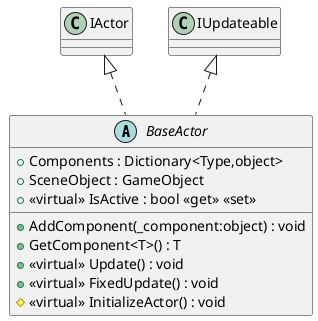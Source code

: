 @startuml
abstract class BaseActor {
    + Components : Dictionary<Type,object>
    + SceneObject : GameObject
    + <<virtual>> IsActive : bool <<get>> <<set>>
    + AddComponent(_component:object) : void
    + GetComponent<T>() : T
    + <<virtual>> Update() : void
    + <<virtual>> FixedUpdate() : void
    # <<virtual>> InitializeActor() : void
}
IActor <|.. BaseActor
IUpdateable <|.. BaseActor
@enduml
